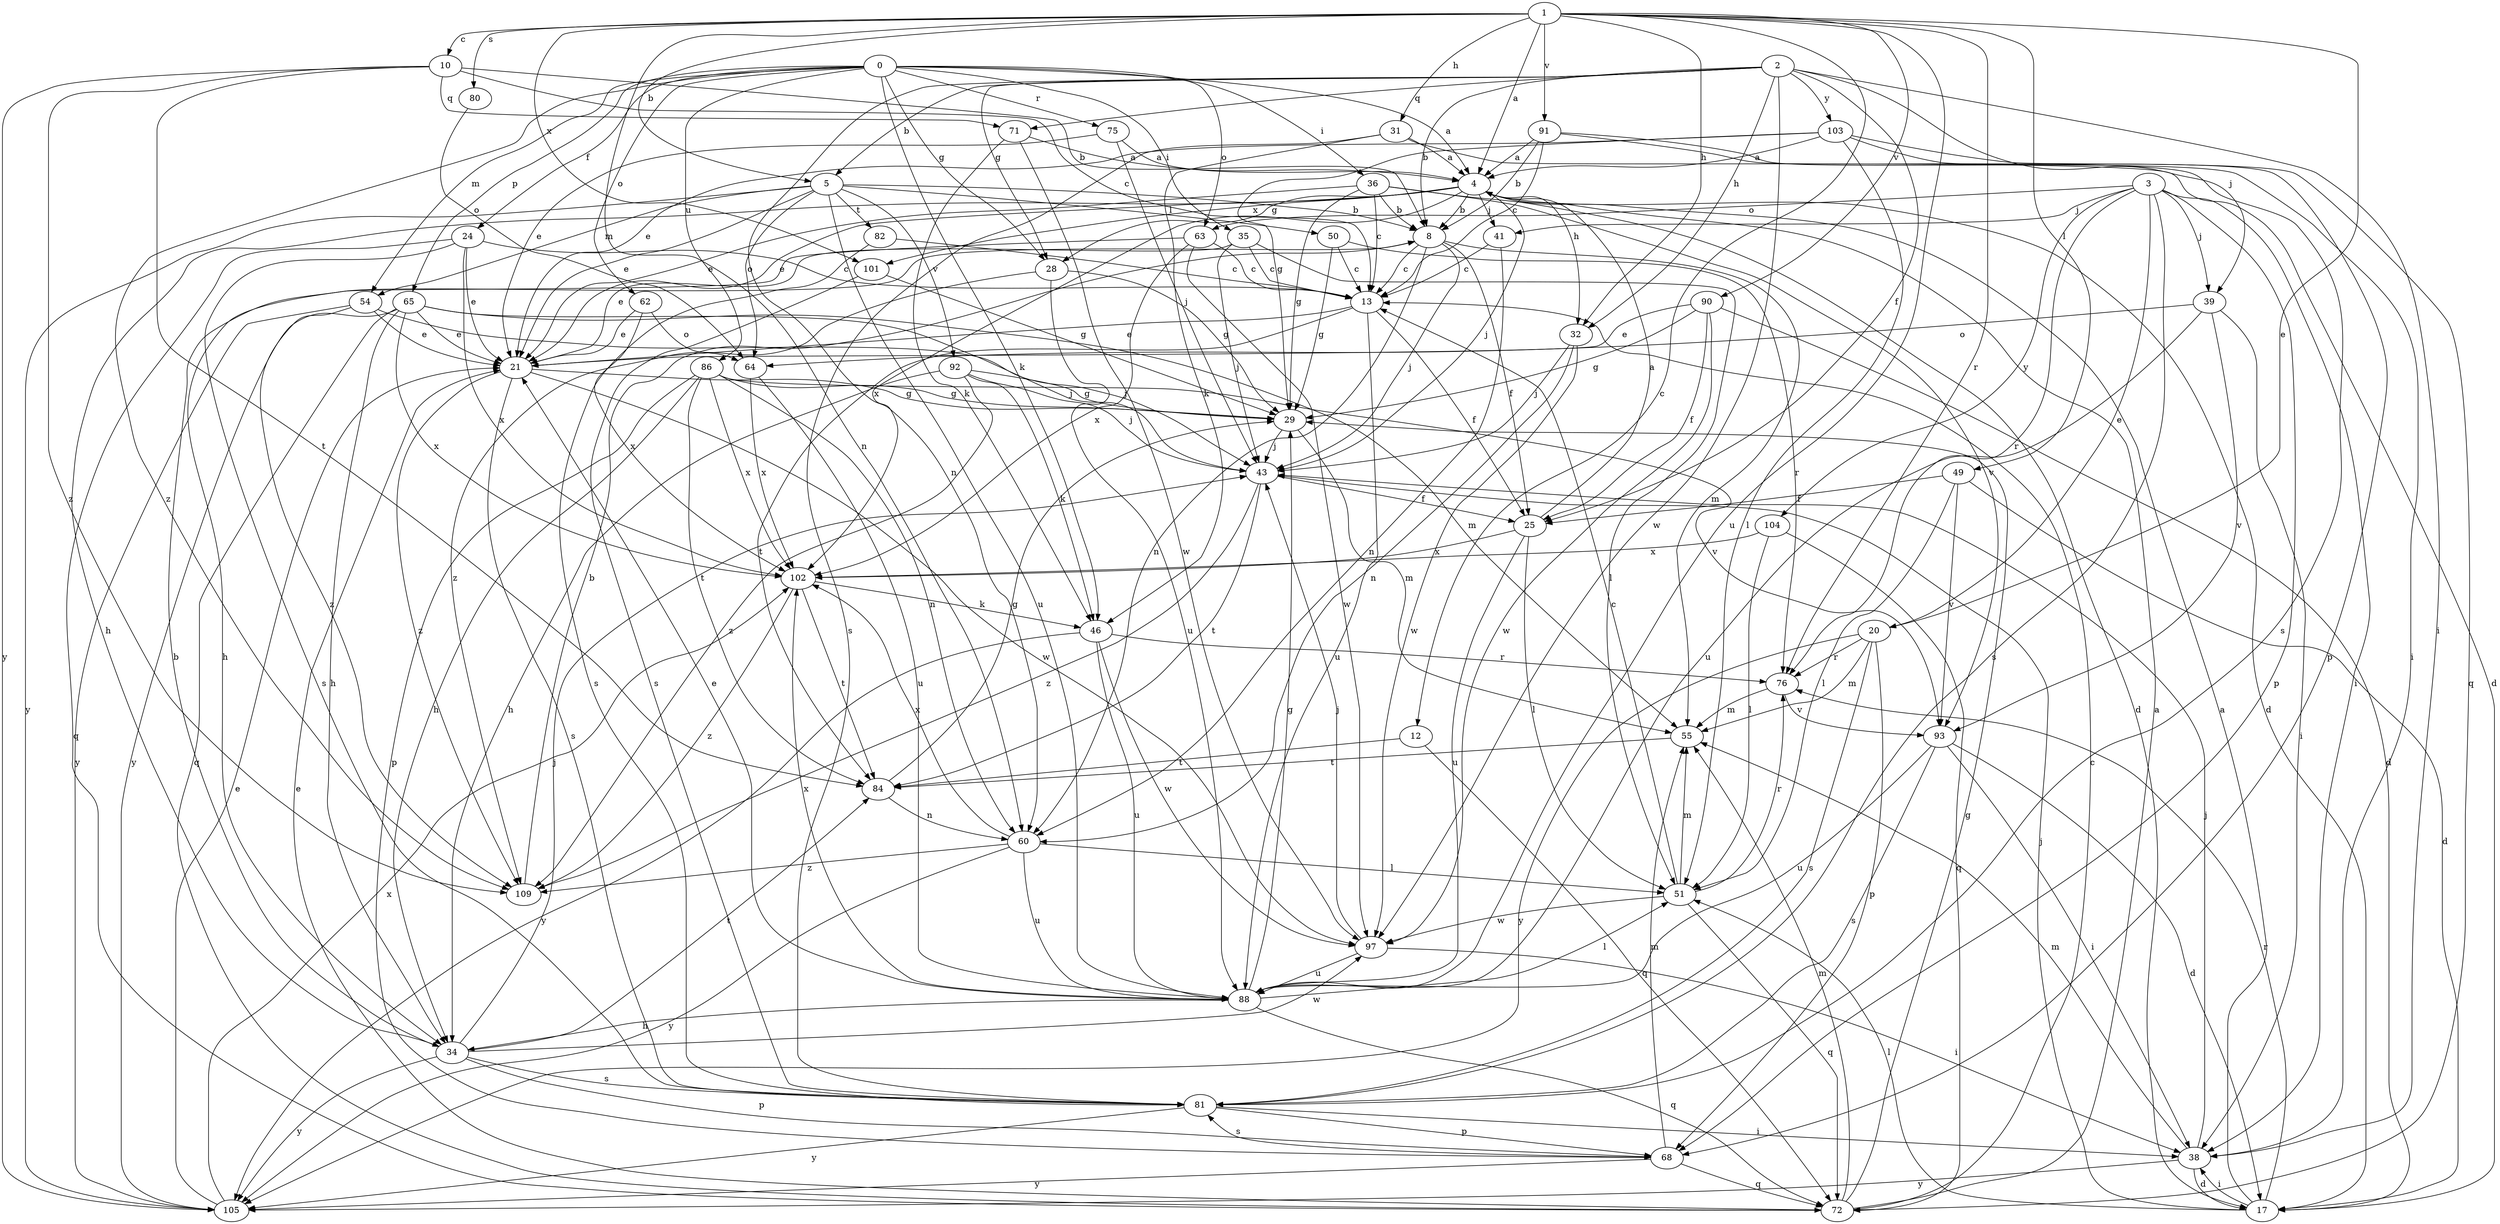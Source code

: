 strict digraph  {
0;
1;
2;
3;
4;
5;
8;
10;
12;
13;
17;
20;
21;
24;
25;
28;
29;
31;
32;
34;
35;
36;
38;
39;
41;
43;
46;
49;
50;
51;
54;
55;
60;
62;
63;
64;
65;
68;
71;
72;
75;
76;
80;
81;
82;
84;
86;
88;
90;
91;
92;
93;
97;
101;
102;
103;
104;
105;
109;
0 -> 4  [label=a];
0 -> 24  [label=f];
0 -> 28  [label=g];
0 -> 35  [label=i];
0 -> 36  [label=i];
0 -> 46  [label=k];
0 -> 54  [label=m];
0 -> 62  [label=o];
0 -> 63  [label=o];
0 -> 65  [label=p];
0 -> 75  [label=r];
0 -> 86  [label=u];
0 -> 109  [label=z];
1 -> 4  [label=a];
1 -> 5  [label=b];
1 -> 10  [label=c];
1 -> 12  [label=c];
1 -> 20  [label=e];
1 -> 31  [label=h];
1 -> 32  [label=h];
1 -> 49  [label=l];
1 -> 60  [label=n];
1 -> 76  [label=r];
1 -> 80  [label=s];
1 -> 88  [label=u];
1 -> 90  [label=v];
1 -> 91  [label=v];
1 -> 101  [label=x];
2 -> 5  [label=b];
2 -> 8  [label=b];
2 -> 25  [label=f];
2 -> 28  [label=g];
2 -> 32  [label=h];
2 -> 38  [label=i];
2 -> 39  [label=j];
2 -> 60  [label=n];
2 -> 71  [label=q];
2 -> 97  [label=w];
2 -> 103  [label=y];
3 -> 20  [label=e];
3 -> 38  [label=i];
3 -> 39  [label=j];
3 -> 41  [label=j];
3 -> 63  [label=o];
3 -> 68  [label=p];
3 -> 76  [label=r];
3 -> 81  [label=s];
3 -> 104  [label=y];
4 -> 8  [label=b];
4 -> 17  [label=d];
4 -> 21  [label=e];
4 -> 28  [label=g];
4 -> 32  [label=h];
4 -> 34  [label=h];
4 -> 41  [label=j];
4 -> 43  [label=j];
4 -> 101  [label=x];
4 -> 102  [label=x];
5 -> 8  [label=b];
5 -> 21  [label=e];
5 -> 50  [label=l];
5 -> 54  [label=m];
5 -> 64  [label=o];
5 -> 82  [label=t];
5 -> 88  [label=u];
5 -> 92  [label=v];
5 -> 105  [label=y];
8 -> 13  [label=c];
8 -> 25  [label=f];
8 -> 43  [label=j];
8 -> 55  [label=m];
8 -> 60  [label=n];
10 -> 8  [label=b];
10 -> 13  [label=c];
10 -> 71  [label=q];
10 -> 84  [label=t];
10 -> 105  [label=y];
10 -> 109  [label=z];
12 -> 72  [label=q];
12 -> 84  [label=t];
13 -> 21  [label=e];
13 -> 25  [label=f];
13 -> 84  [label=t];
13 -> 88  [label=u];
17 -> 4  [label=a];
17 -> 38  [label=i];
17 -> 43  [label=j];
17 -> 51  [label=l];
17 -> 76  [label=r];
20 -> 55  [label=m];
20 -> 68  [label=p];
20 -> 76  [label=r];
20 -> 81  [label=s];
20 -> 105  [label=y];
21 -> 29  [label=g];
21 -> 81  [label=s];
21 -> 97  [label=w];
21 -> 109  [label=z];
24 -> 13  [label=c];
24 -> 21  [label=e];
24 -> 72  [label=q];
24 -> 81  [label=s];
24 -> 102  [label=x];
25 -> 4  [label=a];
25 -> 51  [label=l];
25 -> 88  [label=u];
25 -> 102  [label=x];
28 -> 29  [label=g];
28 -> 88  [label=u];
28 -> 109  [label=z];
29 -> 43  [label=j];
29 -> 55  [label=m];
31 -> 4  [label=a];
31 -> 17  [label=d];
31 -> 46  [label=k];
31 -> 81  [label=s];
32 -> 43  [label=j];
32 -> 60  [label=n];
32 -> 97  [label=w];
34 -> 8  [label=b];
34 -> 43  [label=j];
34 -> 68  [label=p];
34 -> 81  [label=s];
34 -> 84  [label=t];
34 -> 97  [label=w];
34 -> 105  [label=y];
35 -> 13  [label=c];
35 -> 21  [label=e];
35 -> 43  [label=j];
35 -> 51  [label=l];
36 -> 8  [label=b];
36 -> 13  [label=c];
36 -> 17  [label=d];
36 -> 21  [label=e];
36 -> 29  [label=g];
36 -> 93  [label=v];
38 -> 17  [label=d];
38 -> 43  [label=j];
38 -> 55  [label=m];
38 -> 105  [label=y];
39 -> 38  [label=i];
39 -> 64  [label=o];
39 -> 88  [label=u];
39 -> 93  [label=v];
41 -> 13  [label=c];
41 -> 60  [label=n];
43 -> 25  [label=f];
43 -> 84  [label=t];
43 -> 109  [label=z];
46 -> 76  [label=r];
46 -> 88  [label=u];
46 -> 97  [label=w];
46 -> 105  [label=y];
49 -> 17  [label=d];
49 -> 25  [label=f];
49 -> 51  [label=l];
49 -> 93  [label=v];
50 -> 13  [label=c];
50 -> 29  [label=g];
50 -> 76  [label=r];
51 -> 13  [label=c];
51 -> 55  [label=m];
51 -> 72  [label=q];
51 -> 76  [label=r];
51 -> 97  [label=w];
54 -> 21  [label=e];
54 -> 43  [label=j];
54 -> 105  [label=y];
54 -> 109  [label=z];
55 -> 84  [label=t];
60 -> 51  [label=l];
60 -> 88  [label=u];
60 -> 102  [label=x];
60 -> 105  [label=y];
60 -> 109  [label=z];
62 -> 21  [label=e];
62 -> 64  [label=o];
62 -> 102  [label=x];
63 -> 13  [label=c];
63 -> 34  [label=h];
63 -> 97  [label=w];
63 -> 102  [label=x];
64 -> 88  [label=u];
64 -> 102  [label=x];
65 -> 21  [label=e];
65 -> 34  [label=h];
65 -> 43  [label=j];
65 -> 55  [label=m];
65 -> 72  [label=q];
65 -> 102  [label=x];
65 -> 105  [label=y];
68 -> 55  [label=m];
68 -> 72  [label=q];
68 -> 81  [label=s];
68 -> 105  [label=y];
71 -> 4  [label=a];
71 -> 46  [label=k];
71 -> 97  [label=w];
72 -> 4  [label=a];
72 -> 13  [label=c];
72 -> 21  [label=e];
72 -> 29  [label=g];
72 -> 55  [label=m];
75 -> 4  [label=a];
75 -> 21  [label=e];
75 -> 43  [label=j];
76 -> 55  [label=m];
76 -> 93  [label=v];
80 -> 64  [label=o];
81 -> 38  [label=i];
81 -> 68  [label=p];
81 -> 105  [label=y];
82 -> 13  [label=c];
82 -> 81  [label=s];
84 -> 29  [label=g];
84 -> 60  [label=n];
86 -> 29  [label=g];
86 -> 34  [label=h];
86 -> 60  [label=n];
86 -> 68  [label=p];
86 -> 84  [label=t];
86 -> 93  [label=v];
86 -> 102  [label=x];
88 -> 21  [label=e];
88 -> 29  [label=g];
88 -> 34  [label=h];
88 -> 51  [label=l];
88 -> 72  [label=q];
88 -> 102  [label=x];
90 -> 17  [label=d];
90 -> 21  [label=e];
90 -> 25  [label=f];
90 -> 29  [label=g];
90 -> 97  [label=w];
91 -> 4  [label=a];
91 -> 8  [label=b];
91 -> 13  [label=c];
91 -> 38  [label=i];
91 -> 81  [label=s];
92 -> 29  [label=g];
92 -> 34  [label=h];
92 -> 43  [label=j];
92 -> 46  [label=k];
92 -> 109  [label=z];
93 -> 17  [label=d];
93 -> 38  [label=i];
93 -> 81  [label=s];
93 -> 88  [label=u];
97 -> 38  [label=i];
97 -> 43  [label=j];
97 -> 88  [label=u];
101 -> 29  [label=g];
101 -> 81  [label=s];
102 -> 46  [label=k];
102 -> 84  [label=t];
102 -> 109  [label=z];
103 -> 4  [label=a];
103 -> 21  [label=e];
103 -> 29  [label=g];
103 -> 51  [label=l];
103 -> 68  [label=p];
103 -> 72  [label=q];
104 -> 51  [label=l];
104 -> 72  [label=q];
104 -> 102  [label=x];
105 -> 21  [label=e];
105 -> 102  [label=x];
109 -> 8  [label=b];
}
